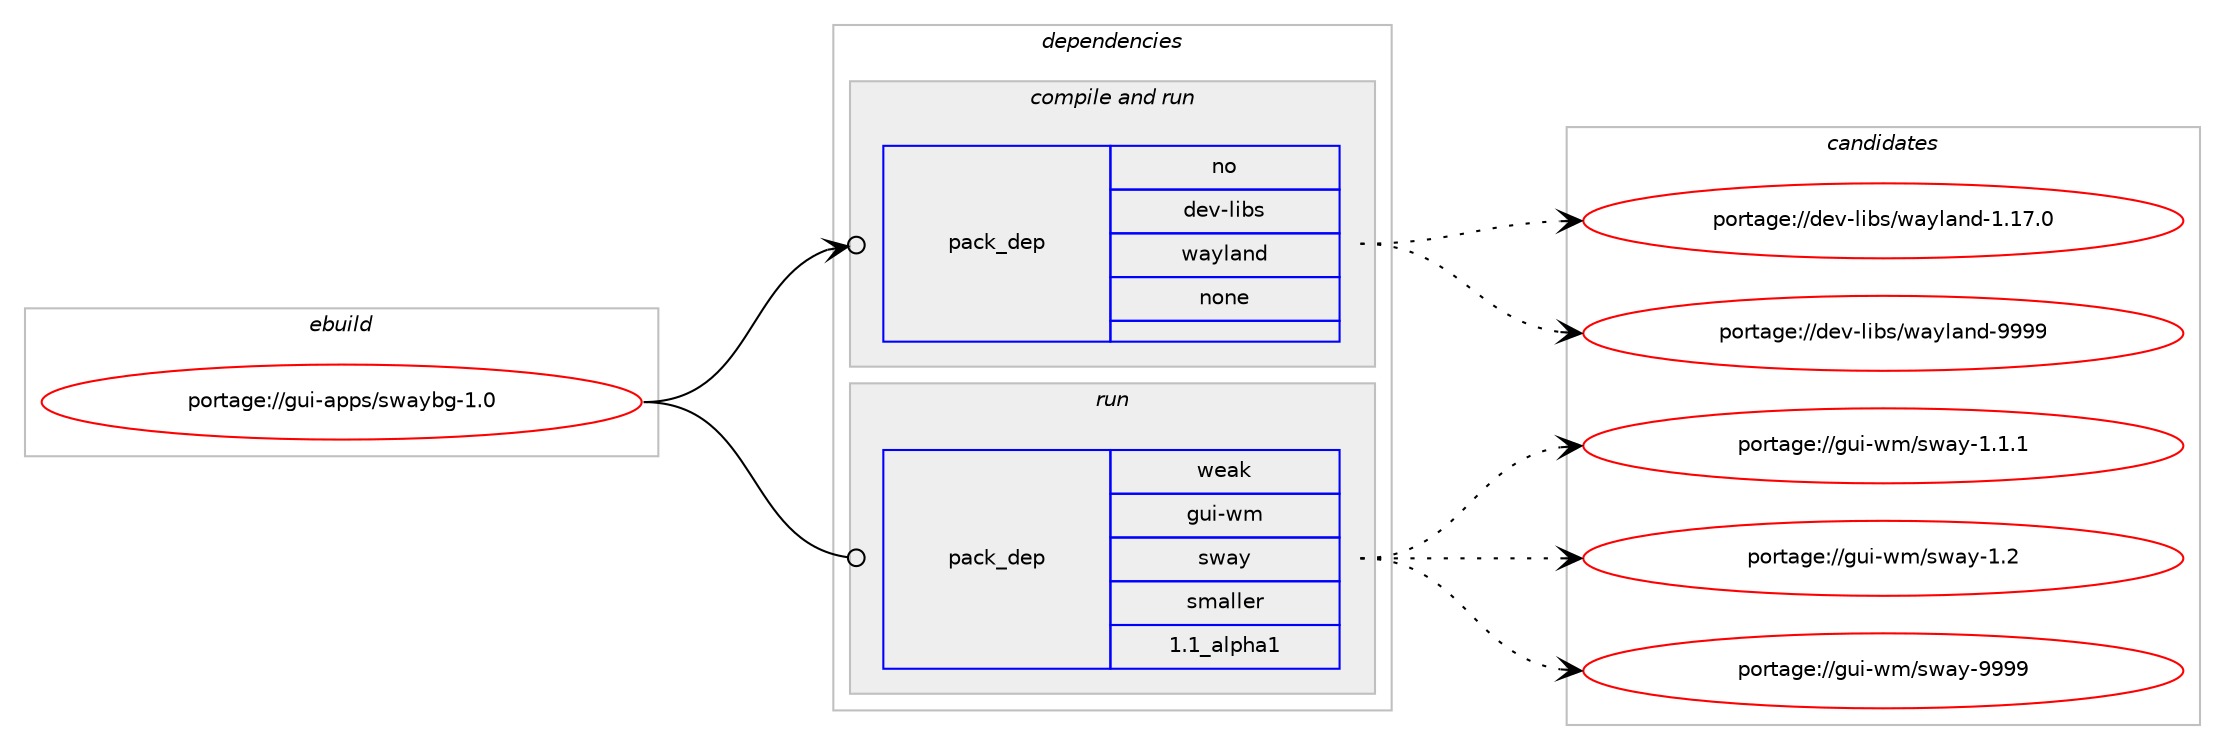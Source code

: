 digraph prolog {

# *************
# Graph options
# *************

newrank=true;
concentrate=true;
compound=true;
graph [rankdir=LR,fontname=Helvetica,fontsize=10,ranksep=1.5];#, ranksep=2.5, nodesep=0.2];
edge  [arrowhead=vee];
node  [fontname=Helvetica,fontsize=10];

# **********
# The ebuild
# **********

subgraph cluster_leftcol {
color=gray;
rank=same;
label=<<i>ebuild</i>>;
id [label="portage://gui-apps/swaybg-1.0", color=red, width=4, href="../gui-apps/swaybg-1.0.svg"];
}

# ****************
# The dependencies
# ****************

subgraph cluster_midcol {
color=gray;
label=<<i>dependencies</i>>;
subgraph cluster_compile {
fillcolor="#eeeeee";
style=filled;
label=<<i>compile</i>>;
}
subgraph cluster_compileandrun {
fillcolor="#eeeeee";
style=filled;
label=<<i>compile and run</i>>;
subgraph pack205022 {
dependency283988 [label=<<TABLE BORDER="0" CELLBORDER="1" CELLSPACING="0" CELLPADDING="4" WIDTH="220"><TR><TD ROWSPAN="6" CELLPADDING="30">pack_dep</TD></TR><TR><TD WIDTH="110">no</TD></TR><TR><TD>dev-libs</TD></TR><TR><TD>wayland</TD></TR><TR><TD>none</TD></TR><TR><TD></TD></TR></TABLE>>, shape=none, color=blue];
}
id:e -> dependency283988:w [weight=20,style="solid",arrowhead="odotvee"];
}
subgraph cluster_run {
fillcolor="#eeeeee";
style=filled;
label=<<i>run</i>>;
subgraph pack205023 {
dependency283989 [label=<<TABLE BORDER="0" CELLBORDER="1" CELLSPACING="0" CELLPADDING="4" WIDTH="220"><TR><TD ROWSPAN="6" CELLPADDING="30">pack_dep</TD></TR><TR><TD WIDTH="110">weak</TD></TR><TR><TD>gui-wm</TD></TR><TR><TD>sway</TD></TR><TR><TD>smaller</TD></TR><TR><TD>1.1_alpha1</TD></TR></TABLE>>, shape=none, color=blue];
}
id:e -> dependency283989:w [weight=20,style="solid",arrowhead="odot"];
}
}

# **************
# The candidates
# **************

subgraph cluster_choices {
rank=same;
color=gray;
label=<<i>candidates</i>>;

subgraph choice205022 {
color=black;
nodesep=1;
choiceportage100101118451081059811547119971211089711010045494649554648 [label="portage://dev-libs/wayland-1.17.0", color=red, width=4,href="../dev-libs/wayland-1.17.0.svg"];
choiceportage10010111845108105981154711997121108971101004557575757 [label="portage://dev-libs/wayland-9999", color=red, width=4,href="../dev-libs/wayland-9999.svg"];
dependency283988:e -> choiceportage100101118451081059811547119971211089711010045494649554648:w [style=dotted,weight="100"];
dependency283988:e -> choiceportage10010111845108105981154711997121108971101004557575757:w [style=dotted,weight="100"];
}
subgraph choice205023 {
color=black;
nodesep=1;
choiceportage103117105451191094711511997121454946494649 [label="portage://gui-wm/sway-1.1.1", color=red, width=4,href="../gui-wm/sway-1.1.1.svg"];
choiceportage10311710545119109471151199712145494650 [label="portage://gui-wm/sway-1.2", color=red, width=4,href="../gui-wm/sway-1.2.svg"];
choiceportage1031171054511910947115119971214557575757 [label="portage://gui-wm/sway-9999", color=red, width=4,href="../gui-wm/sway-9999.svg"];
dependency283989:e -> choiceportage103117105451191094711511997121454946494649:w [style=dotted,weight="100"];
dependency283989:e -> choiceportage10311710545119109471151199712145494650:w [style=dotted,weight="100"];
dependency283989:e -> choiceportage1031171054511910947115119971214557575757:w [style=dotted,weight="100"];
}
}

}

